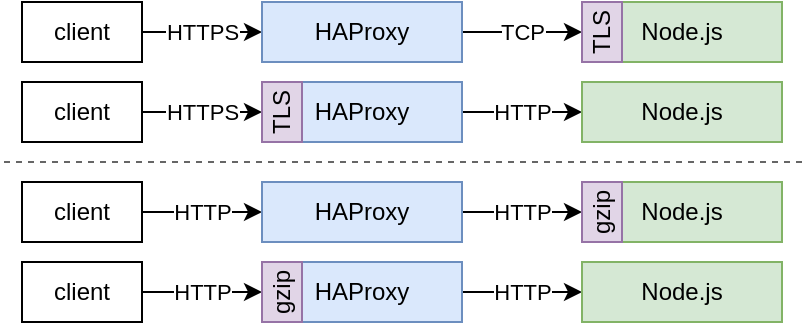 <mxfile version="12.1.0" type="device" pages="1"><diagram id="rq7Y560EXA0x7DXAqd14" name="Page-1"><mxGraphModel dx="1088" dy="813" grid="1" gridSize="10" guides="1" tooltips="1" connect="1" arrows="1" fold="1" page="1" pageScale="1" pageWidth="850" pageHeight="1100" math="0" shadow="0"><root><mxCell id="0"/><mxCell id="1" parent="0"/><mxCell id="__aFT86lvaIaNVSWu_o_-7" value="HTTPS" style="edgeStyle=orthogonalEdgeStyle;rounded=0;orthogonalLoop=1;jettySize=auto;html=1;exitX=1;exitY=0.5;exitDx=0;exitDy=0;entryX=0;entryY=0.5;entryDx=0;entryDy=0;" parent="1" source="__aFT86lvaIaNVSWu_o_-1" target="__aFT86lvaIaNVSWu_o_-2" edge="1"><mxGeometry relative="1" as="geometry"/></mxCell><mxCell id="__aFT86lvaIaNVSWu_o_-1" value="client" style="rounded=0;whiteSpace=wrap;html=1;" parent="1" vertex="1"><mxGeometry x="200" y="120" width="60" height="30" as="geometry"/></mxCell><mxCell id="__aFT86lvaIaNVSWu_o_-8" value="TCP" style="edgeStyle=orthogonalEdgeStyle;rounded=0;orthogonalLoop=1;jettySize=auto;html=1;exitX=1;exitY=0.5;exitDx=0;exitDy=0;entryX=0;entryY=0.5;entryDx=0;entryDy=0;" parent="1" source="__aFT86lvaIaNVSWu_o_-2" target="__aFT86lvaIaNVSWu_o_-3" edge="1"><mxGeometry relative="1" as="geometry"/></mxCell><mxCell id="__aFT86lvaIaNVSWu_o_-2" value="HAProxy" style="rounded=0;whiteSpace=wrap;html=1;fillColor=#dae8fc;strokeColor=#6c8ebf;" parent="1" vertex="1"><mxGeometry x="320" y="120" width="100" height="30" as="geometry"/></mxCell><mxCell id="__aFT86lvaIaNVSWu_o_-3" value="Node.js" style="rounded=0;whiteSpace=wrap;html=1;fillColor=#d5e8d4;strokeColor=#82b366;" parent="1" vertex="1"><mxGeometry x="480" y="120" width="100" height="30" as="geometry"/></mxCell><mxCell id="__aFT86lvaIaNVSWu_o_-9" value="HTTPS" style="edgeStyle=orthogonalEdgeStyle;rounded=0;orthogonalLoop=1;jettySize=auto;html=1;exitX=1;exitY=0.5;exitDx=0;exitDy=0;entryX=0;entryY=0.5;entryDx=0;entryDy=0;" parent="1" source="__aFT86lvaIaNVSWu_o_-4" target="__aFT86lvaIaNVSWu_o_-5" edge="1"><mxGeometry relative="1" as="geometry"/></mxCell><mxCell id="__aFT86lvaIaNVSWu_o_-4" value="client" style="rounded=0;whiteSpace=wrap;html=1;" parent="1" vertex="1"><mxGeometry x="200" y="160" width="60" height="30" as="geometry"/></mxCell><mxCell id="__aFT86lvaIaNVSWu_o_-10" value="HTTP" style="edgeStyle=orthogonalEdgeStyle;rounded=0;orthogonalLoop=1;jettySize=auto;html=1;exitX=1;exitY=0.5;exitDx=0;exitDy=0;entryX=0;entryY=0.5;entryDx=0;entryDy=0;" parent="1" source="__aFT86lvaIaNVSWu_o_-5" target="__aFT86lvaIaNVSWu_o_-6" edge="1"><mxGeometry relative="1" as="geometry"/></mxCell><mxCell id="__aFT86lvaIaNVSWu_o_-5" value="HAProxy" style="rounded=0;whiteSpace=wrap;html=1;fillColor=#dae8fc;strokeColor=#6c8ebf;" parent="1" vertex="1"><mxGeometry x="320" y="160" width="100" height="30" as="geometry"/></mxCell><mxCell id="__aFT86lvaIaNVSWu_o_-6" value="Node.js" style="rounded=0;whiteSpace=wrap;html=1;fillColor=#d5e8d4;strokeColor=#82b366;" parent="1" vertex="1"><mxGeometry x="480" y="160" width="100" height="30" as="geometry"/></mxCell><mxCell id="__aFT86lvaIaNVSWu_o_-11" value="TLS" style="rounded=0;whiteSpace=wrap;html=1;fillColor=#e1d5e7;strokeColor=#9673a6;horizontal=0;" parent="1" vertex="1"><mxGeometry x="480" y="120" width="20" height="30" as="geometry"/></mxCell><mxCell id="__aFT86lvaIaNVSWu_o_-12" value="TLS" style="rounded=0;whiteSpace=wrap;html=1;fillColor=#e1d5e7;strokeColor=#9673a6;horizontal=0;" parent="1" vertex="1"><mxGeometry x="320" y="160" width="20" height="30" as="geometry"/></mxCell><mxCell id="w8ZEoigJYphVqnR_DrwX-1" value="HTTP" style="edgeStyle=orthogonalEdgeStyle;rounded=0;orthogonalLoop=1;jettySize=auto;html=1;exitX=1;exitY=0.5;exitDx=0;exitDy=0;entryX=0;entryY=0.5;entryDx=0;entryDy=0;" edge="1" source="w8ZEoigJYphVqnR_DrwX-2" target="w8ZEoigJYphVqnR_DrwX-4" parent="1"><mxGeometry relative="1" as="geometry"/></mxCell><mxCell id="w8ZEoigJYphVqnR_DrwX-2" value="client" style="rounded=0;whiteSpace=wrap;html=1;" vertex="1" parent="1"><mxGeometry x="200" y="250" width="60" height="30" as="geometry"/></mxCell><mxCell id="w8ZEoigJYphVqnR_DrwX-3" value="HTTP" style="edgeStyle=orthogonalEdgeStyle;rounded=0;orthogonalLoop=1;jettySize=auto;html=1;exitX=1;exitY=0.5;exitDx=0;exitDy=0;entryX=0;entryY=0.5;entryDx=0;entryDy=0;" edge="1" source="w8ZEoigJYphVqnR_DrwX-4" target="w8ZEoigJYphVqnR_DrwX-5" parent="1"><mxGeometry relative="1" as="geometry"/></mxCell><mxCell id="w8ZEoigJYphVqnR_DrwX-4" value="HAProxy" style="rounded=0;whiteSpace=wrap;html=1;fillColor=#dae8fc;strokeColor=#6c8ebf;" vertex="1" parent="1"><mxGeometry x="320" y="250" width="100" height="30" as="geometry"/></mxCell><mxCell id="w8ZEoigJYphVqnR_DrwX-5" value="Node.js" style="rounded=0;whiteSpace=wrap;html=1;fillColor=#d5e8d4;strokeColor=#82b366;" vertex="1" parent="1"><mxGeometry x="480" y="250" width="100" height="30" as="geometry"/></mxCell><mxCell id="w8ZEoigJYphVqnR_DrwX-6" value="gzip" style="rounded=0;whiteSpace=wrap;html=1;fillColor=#e1d5e7;strokeColor=#9673a6;horizontal=0;" vertex="1" parent="1"><mxGeometry x="320" y="250" width="20" height="30" as="geometry"/></mxCell><mxCell id="w8ZEoigJYphVqnR_DrwX-7" value="HTTP" style="edgeStyle=orthogonalEdgeStyle;rounded=0;orthogonalLoop=1;jettySize=auto;html=1;exitX=1;exitY=0.5;exitDx=0;exitDy=0;entryX=0;entryY=0.5;entryDx=0;entryDy=0;" edge="1" source="w8ZEoigJYphVqnR_DrwX-8" target="w8ZEoigJYphVqnR_DrwX-10" parent="1"><mxGeometry relative="1" as="geometry"/></mxCell><mxCell id="w8ZEoigJYphVqnR_DrwX-8" value="client" style="rounded=0;whiteSpace=wrap;html=1;" vertex="1" parent="1"><mxGeometry x="200" y="210" width="60" height="30" as="geometry"/></mxCell><mxCell id="w8ZEoigJYphVqnR_DrwX-9" value="HTTP" style="edgeStyle=orthogonalEdgeStyle;rounded=0;orthogonalLoop=1;jettySize=auto;html=1;exitX=1;exitY=0.5;exitDx=0;exitDy=0;entryX=0;entryY=0.5;entryDx=0;entryDy=0;" edge="1" source="w8ZEoigJYphVqnR_DrwX-10" target="w8ZEoigJYphVqnR_DrwX-11" parent="1"><mxGeometry relative="1" as="geometry"/></mxCell><mxCell id="w8ZEoigJYphVqnR_DrwX-10" value="HAProxy" style="rounded=0;whiteSpace=wrap;html=1;fillColor=#dae8fc;strokeColor=#6c8ebf;" vertex="1" parent="1"><mxGeometry x="320" y="210" width="100" height="30" as="geometry"/></mxCell><mxCell id="w8ZEoigJYphVqnR_DrwX-11" value="Node.js" style="rounded=0;whiteSpace=wrap;html=1;fillColor=#d5e8d4;strokeColor=#82b366;" vertex="1" parent="1"><mxGeometry x="480" y="210" width="100" height="30" as="geometry"/></mxCell><mxCell id="w8ZEoigJYphVqnR_DrwX-12" value="gzip" style="rounded=0;whiteSpace=wrap;html=1;fillColor=#e1d5e7;strokeColor=#9673a6;horizontal=0;" vertex="1" parent="1"><mxGeometry x="480" y="210" width="20" height="30" as="geometry"/></mxCell><mxCell id="w8ZEoigJYphVqnR_DrwX-13" value="" style="endArrow=none;html=1;dashed=1;fillColor=#f5f5f5;strokeColor=#666666;" edge="1" parent="1"><mxGeometry width="50" height="50" relative="1" as="geometry"><mxPoint x="590" y="200" as="sourcePoint"/><mxPoint x="190" y="200" as="targetPoint"/></mxGeometry></mxCell></root></mxGraphModel></diagram></mxfile>